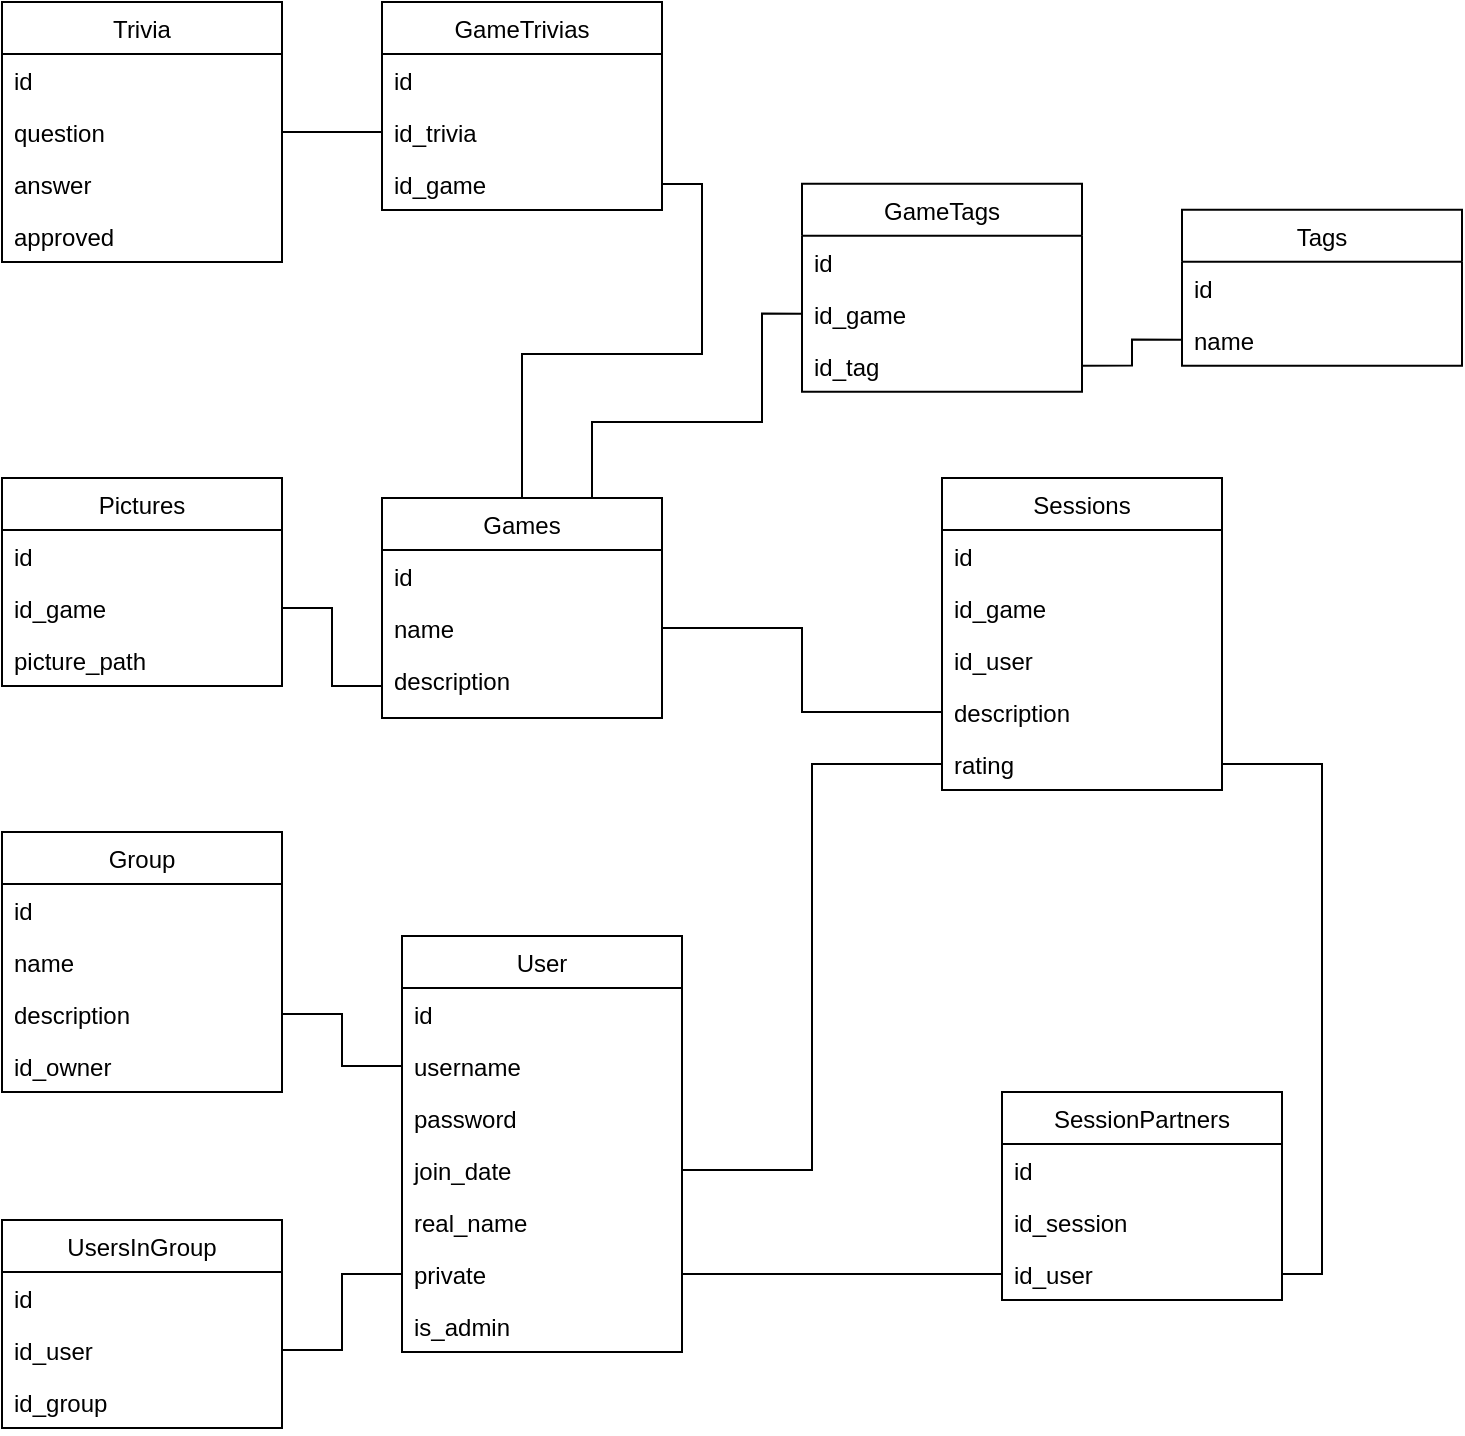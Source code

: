 <mxfile version="10.6.3" type="device"><diagram id="TMT-aPfms8g9wsVuKyj1" name="Page-1"><mxGraphModel dx="1640" dy="853" grid="1" gridSize="10" guides="1" tooltips="1" connect="1" arrows="1" fold="1" page="1" pageScale="1" pageWidth="1654" pageHeight="2336" math="0" shadow="0"><root><mxCell id="0"/><mxCell id="1" parent="0"/><mxCell id="6JPzo0wMeG1oq1OTEVI2-208" style="edgeStyle=orthogonalEdgeStyle;rounded=0;orthogonalLoop=1;jettySize=auto;html=1;exitX=0.5;exitY=0;exitDx=0;exitDy=0;entryX=1;entryY=0.5;entryDx=0;entryDy=0;endArrow=none;endFill=0;" edge="1" parent="1" source="6JPzo0wMeG1oq1OTEVI2-122" target="6JPzo0wMeG1oq1OTEVI2-176"><mxGeometry relative="1" as="geometry"/></mxCell><mxCell id="6JPzo0wMeG1oq1OTEVI2-122" value="Games" style="swimlane;fontStyle=0;childLayout=stackLayout;horizontal=1;startSize=26;fillColor=none;horizontalStack=0;resizeParent=1;resizeParentMax=0;resizeLast=0;collapsible=1;marginBottom=0;" vertex="1" parent="1"><mxGeometry x="350" y="268" width="140" height="110" as="geometry"/></mxCell><mxCell id="6JPzo0wMeG1oq1OTEVI2-123" value="id" style="text;strokeColor=none;fillColor=none;align=left;verticalAlign=top;spacingLeft=4;spacingRight=4;overflow=hidden;rotatable=0;points=[[0,0.5],[1,0.5]];portConstraint=eastwest;" vertex="1" parent="6JPzo0wMeG1oq1OTEVI2-122"><mxGeometry y="26" width="140" height="26" as="geometry"/></mxCell><mxCell id="6JPzo0wMeG1oq1OTEVI2-124" value="name" style="text;strokeColor=none;fillColor=none;align=left;verticalAlign=top;spacingLeft=4;spacingRight=4;overflow=hidden;rotatable=0;points=[[0,0.5],[1,0.5]];portConstraint=eastwest;" vertex="1" parent="6JPzo0wMeG1oq1OTEVI2-122"><mxGeometry y="52" width="140" height="26" as="geometry"/></mxCell><mxCell id="6JPzo0wMeG1oq1OTEVI2-125" value="description&#10;&#10;" style="text;strokeColor=none;fillColor=none;align=left;verticalAlign=top;spacingLeft=4;spacingRight=4;overflow=hidden;rotatable=0;points=[[0,0.5],[1,0.5]];portConstraint=eastwest;" vertex="1" parent="6JPzo0wMeG1oq1OTEVI2-122"><mxGeometry y="78" width="140" height="32" as="geometry"/></mxCell><mxCell id="6JPzo0wMeG1oq1OTEVI2-126" value="Pictures" style="swimlane;fontStyle=0;childLayout=stackLayout;horizontal=1;startSize=26;fillColor=none;horizontalStack=0;resizeParent=1;resizeParentMax=0;resizeLast=0;collapsible=1;marginBottom=0;" vertex="1" parent="1"><mxGeometry x="160" y="258" width="140" height="104" as="geometry"/></mxCell><mxCell id="6JPzo0wMeG1oq1OTEVI2-129" value="id" style="text;strokeColor=none;fillColor=none;align=left;verticalAlign=top;spacingLeft=4;spacingRight=4;overflow=hidden;rotatable=0;points=[[0,0.5],[1,0.5]];portConstraint=eastwest;" vertex="1" parent="6JPzo0wMeG1oq1OTEVI2-126"><mxGeometry y="26" width="140" height="26" as="geometry"/></mxCell><mxCell id="6JPzo0wMeG1oq1OTEVI2-127" value="id_game" style="text;strokeColor=none;fillColor=none;align=left;verticalAlign=top;spacingLeft=4;spacingRight=4;overflow=hidden;rotatable=0;points=[[0,0.5],[1,0.5]];portConstraint=eastwest;" vertex="1" parent="6JPzo0wMeG1oq1OTEVI2-126"><mxGeometry y="52" width="140" height="26" as="geometry"/></mxCell><mxCell id="6JPzo0wMeG1oq1OTEVI2-128" value="picture_path" style="text;strokeColor=none;fillColor=none;align=left;verticalAlign=top;spacingLeft=4;spacingRight=4;overflow=hidden;rotatable=0;points=[[0,0.5],[1,0.5]];portConstraint=eastwest;" vertex="1" parent="6JPzo0wMeG1oq1OTEVI2-126"><mxGeometry y="78" width="140" height="26" as="geometry"/></mxCell><mxCell id="6JPzo0wMeG1oq1OTEVI2-130" value="GameTags" style="swimlane;fontStyle=0;childLayout=stackLayout;horizontal=1;startSize=26;fillColor=none;horizontalStack=0;resizeParent=1;resizeParentMax=0;resizeLast=0;collapsible=1;marginBottom=0;" vertex="1" parent="1"><mxGeometry x="560" y="110.833" width="140" height="104" as="geometry"/></mxCell><mxCell id="6JPzo0wMeG1oq1OTEVI2-131" value="id" style="text;strokeColor=none;fillColor=none;align=left;verticalAlign=top;spacingLeft=4;spacingRight=4;overflow=hidden;rotatable=0;points=[[0,0.5],[1,0.5]];portConstraint=eastwest;" vertex="1" parent="6JPzo0wMeG1oq1OTEVI2-130"><mxGeometry y="26" width="140" height="26" as="geometry"/></mxCell><mxCell id="6JPzo0wMeG1oq1OTEVI2-132" value="id_game" style="text;strokeColor=none;fillColor=none;align=left;verticalAlign=top;spacingLeft=4;spacingRight=4;overflow=hidden;rotatable=0;points=[[0,0.5],[1,0.5]];portConstraint=eastwest;" vertex="1" parent="6JPzo0wMeG1oq1OTEVI2-130"><mxGeometry y="52" width="140" height="26" as="geometry"/></mxCell><mxCell id="6JPzo0wMeG1oq1OTEVI2-133" value="id_tag" style="text;strokeColor=none;fillColor=none;align=left;verticalAlign=top;spacingLeft=4;spacingRight=4;overflow=hidden;rotatable=0;points=[[0,0.5],[1,0.5]];portConstraint=eastwest;" vertex="1" parent="6JPzo0wMeG1oq1OTEVI2-130"><mxGeometry y="78" width="140" height="26" as="geometry"/></mxCell><mxCell id="6JPzo0wMeG1oq1OTEVI2-134" value="Tags" style="swimlane;fontStyle=0;childLayout=stackLayout;horizontal=1;startSize=26;fillColor=none;horizontalStack=0;resizeParent=1;resizeParentMax=0;resizeLast=0;collapsible=1;marginBottom=0;" vertex="1" parent="1"><mxGeometry x="750" y="123.833" width="140" height="78" as="geometry"/></mxCell><mxCell id="6JPzo0wMeG1oq1OTEVI2-135" value="id" style="text;strokeColor=none;fillColor=none;align=left;verticalAlign=top;spacingLeft=4;spacingRight=4;overflow=hidden;rotatable=0;points=[[0,0.5],[1,0.5]];portConstraint=eastwest;" vertex="1" parent="6JPzo0wMeG1oq1OTEVI2-134"><mxGeometry y="26" width="140" height="26" as="geometry"/></mxCell><mxCell id="6JPzo0wMeG1oq1OTEVI2-136" value="name" style="text;strokeColor=none;fillColor=none;align=left;verticalAlign=top;spacingLeft=4;spacingRight=4;overflow=hidden;rotatable=0;points=[[0,0.5],[1,0.5]];portConstraint=eastwest;" vertex="1" parent="6JPzo0wMeG1oq1OTEVI2-134"><mxGeometry y="52" width="140" height="26" as="geometry"/></mxCell><mxCell id="6JPzo0wMeG1oq1OTEVI2-138" value="User" style="swimlane;fontStyle=0;childLayout=stackLayout;horizontal=1;startSize=26;fillColor=none;horizontalStack=0;resizeParent=1;resizeParentMax=0;resizeLast=0;collapsible=1;marginBottom=0;" vertex="1" parent="1"><mxGeometry x="360" y="487" width="140" height="208" as="geometry"><mxRectangle x="260" y="300" width="60" height="26" as="alternateBounds"/></mxGeometry></mxCell><mxCell id="6JPzo0wMeG1oq1OTEVI2-139" value="id" style="text;strokeColor=none;fillColor=none;align=left;verticalAlign=top;spacingLeft=4;spacingRight=4;overflow=hidden;rotatable=0;points=[[0,0.5],[1,0.5]];portConstraint=eastwest;" vertex="1" parent="6JPzo0wMeG1oq1OTEVI2-138"><mxGeometry y="26" width="140" height="26" as="geometry"/></mxCell><mxCell id="6JPzo0wMeG1oq1OTEVI2-140" value="username" style="text;strokeColor=none;fillColor=none;align=left;verticalAlign=top;spacingLeft=4;spacingRight=4;overflow=hidden;rotatable=0;points=[[0,0.5],[1,0.5]];portConstraint=eastwest;" vertex="1" parent="6JPzo0wMeG1oq1OTEVI2-138"><mxGeometry y="52" width="140" height="26" as="geometry"/></mxCell><mxCell id="6JPzo0wMeG1oq1OTEVI2-143" value="password&#10;" style="text;strokeColor=none;fillColor=none;align=left;verticalAlign=top;spacingLeft=4;spacingRight=4;overflow=hidden;rotatable=0;points=[[0,0.5],[1,0.5]];portConstraint=eastwest;" vertex="1" parent="6JPzo0wMeG1oq1OTEVI2-138"><mxGeometry y="78" width="140" height="26" as="geometry"/></mxCell><mxCell id="6JPzo0wMeG1oq1OTEVI2-145" value="join_date&#10;" style="text;strokeColor=none;fillColor=none;align=left;verticalAlign=top;spacingLeft=4;spacingRight=4;overflow=hidden;rotatable=0;points=[[0,0.5],[1,0.5]];portConstraint=eastwest;" vertex="1" parent="6JPzo0wMeG1oq1OTEVI2-138"><mxGeometry y="104" width="140" height="26" as="geometry"/></mxCell><mxCell id="6JPzo0wMeG1oq1OTEVI2-146" value="real_name&#10;&#10;" style="text;strokeColor=none;fillColor=none;align=left;verticalAlign=top;spacingLeft=4;spacingRight=4;overflow=hidden;rotatable=0;points=[[0,0.5],[1,0.5]];portConstraint=eastwest;" vertex="1" parent="6JPzo0wMeG1oq1OTEVI2-138"><mxGeometry y="130" width="140" height="26" as="geometry"/></mxCell><mxCell id="6JPzo0wMeG1oq1OTEVI2-171" value="private&#10;" style="text;strokeColor=none;fillColor=none;align=left;verticalAlign=top;spacingLeft=4;spacingRight=4;overflow=hidden;rotatable=0;points=[[0,0.5],[1,0.5]];portConstraint=eastwest;" vertex="1" parent="6JPzo0wMeG1oq1OTEVI2-138"><mxGeometry y="156" width="140" height="26" as="geometry"/></mxCell><mxCell id="6JPzo0wMeG1oq1OTEVI2-144" value="is_admin&#10;" style="text;strokeColor=none;fillColor=none;align=left;verticalAlign=top;spacingLeft=4;spacingRight=4;overflow=hidden;rotatable=0;points=[[0,0.5],[1,0.5]];portConstraint=eastwest;" vertex="1" parent="6JPzo0wMeG1oq1OTEVI2-138"><mxGeometry y="182" width="140" height="26" as="geometry"/></mxCell><mxCell id="6JPzo0wMeG1oq1OTEVI2-147" value="Group" style="swimlane;fontStyle=0;childLayout=stackLayout;horizontal=1;startSize=26;fillColor=none;horizontalStack=0;resizeParent=1;resizeParentMax=0;resizeLast=0;collapsible=1;marginBottom=0;" vertex="1" parent="1"><mxGeometry x="160" y="435" width="140" height="130" as="geometry"/></mxCell><mxCell id="6JPzo0wMeG1oq1OTEVI2-148" value="id" style="text;strokeColor=none;fillColor=none;align=left;verticalAlign=top;spacingLeft=4;spacingRight=4;overflow=hidden;rotatable=0;points=[[0,0.5],[1,0.5]];portConstraint=eastwest;" vertex="1" parent="6JPzo0wMeG1oq1OTEVI2-147"><mxGeometry y="26" width="140" height="26" as="geometry"/></mxCell><mxCell id="6JPzo0wMeG1oq1OTEVI2-149" value="name" style="text;strokeColor=none;fillColor=none;align=left;verticalAlign=top;spacingLeft=4;spacingRight=4;overflow=hidden;rotatable=0;points=[[0,0.5],[1,0.5]];portConstraint=eastwest;" vertex="1" parent="6JPzo0wMeG1oq1OTEVI2-147"><mxGeometry y="52" width="140" height="26" as="geometry"/></mxCell><mxCell id="6JPzo0wMeG1oq1OTEVI2-151" value="description" style="text;strokeColor=none;fillColor=none;align=left;verticalAlign=top;spacingLeft=4;spacingRight=4;overflow=hidden;rotatable=0;points=[[0,0.5],[1,0.5]];portConstraint=eastwest;" vertex="1" parent="6JPzo0wMeG1oq1OTEVI2-147"><mxGeometry y="78" width="140" height="26" as="geometry"/></mxCell><mxCell id="6JPzo0wMeG1oq1OTEVI2-150" value="id_owner" style="text;strokeColor=none;fillColor=none;align=left;verticalAlign=top;spacingLeft=4;spacingRight=4;overflow=hidden;rotatable=0;points=[[0,0.5],[1,0.5]];portConstraint=eastwest;" vertex="1" parent="6JPzo0wMeG1oq1OTEVI2-147"><mxGeometry y="104" width="140" height="26" as="geometry"/></mxCell><mxCell id="6JPzo0wMeG1oq1OTEVI2-152" value="UsersInGroup" style="swimlane;fontStyle=0;childLayout=stackLayout;horizontal=1;startSize=26;fillColor=none;horizontalStack=0;resizeParent=1;resizeParentMax=0;resizeLast=0;collapsible=1;marginBottom=0;" vertex="1" parent="1"><mxGeometry x="160" y="629" width="140" height="104" as="geometry"/></mxCell><mxCell id="6JPzo0wMeG1oq1OTEVI2-153" value="id" style="text;strokeColor=none;fillColor=none;align=left;verticalAlign=top;spacingLeft=4;spacingRight=4;overflow=hidden;rotatable=0;points=[[0,0.5],[1,0.5]];portConstraint=eastwest;" vertex="1" parent="6JPzo0wMeG1oq1OTEVI2-152"><mxGeometry y="26" width="140" height="26" as="geometry"/></mxCell><mxCell id="6JPzo0wMeG1oq1OTEVI2-154" value="id_user" style="text;strokeColor=none;fillColor=none;align=left;verticalAlign=top;spacingLeft=4;spacingRight=4;overflow=hidden;rotatable=0;points=[[0,0.5],[1,0.5]];portConstraint=eastwest;" vertex="1" parent="6JPzo0wMeG1oq1OTEVI2-152"><mxGeometry y="52" width="140" height="26" as="geometry"/></mxCell><mxCell id="6JPzo0wMeG1oq1OTEVI2-155" value="id_group" style="text;strokeColor=none;fillColor=none;align=left;verticalAlign=top;spacingLeft=4;spacingRight=4;overflow=hidden;rotatable=0;points=[[0,0.5],[1,0.5]];portConstraint=eastwest;" vertex="1" parent="6JPzo0wMeG1oq1OTEVI2-152"><mxGeometry y="78" width="140" height="26" as="geometry"/></mxCell><mxCell id="6JPzo0wMeG1oq1OTEVI2-156" value="Sessions" style="swimlane;fontStyle=0;childLayout=stackLayout;horizontal=1;startSize=26;fillColor=none;horizontalStack=0;resizeParent=1;resizeParentMax=0;resizeLast=0;collapsible=1;marginBottom=0;" vertex="1" parent="1"><mxGeometry x="630" y="258" width="140" height="156" as="geometry"/></mxCell><mxCell id="6JPzo0wMeG1oq1OTEVI2-157" value="id" style="text;strokeColor=none;fillColor=none;align=left;verticalAlign=top;spacingLeft=4;spacingRight=4;overflow=hidden;rotatable=0;points=[[0,0.5],[1,0.5]];portConstraint=eastwest;" vertex="1" parent="6JPzo0wMeG1oq1OTEVI2-156"><mxGeometry y="26" width="140" height="26" as="geometry"/></mxCell><mxCell id="6JPzo0wMeG1oq1OTEVI2-158" value="id_game" style="text;strokeColor=none;fillColor=none;align=left;verticalAlign=top;spacingLeft=4;spacingRight=4;overflow=hidden;rotatable=0;points=[[0,0.5],[1,0.5]];portConstraint=eastwest;" vertex="1" parent="6JPzo0wMeG1oq1OTEVI2-156"><mxGeometry y="52" width="140" height="26" as="geometry"/></mxCell><mxCell id="6JPzo0wMeG1oq1OTEVI2-160" value="id_user" style="text;strokeColor=none;fillColor=none;align=left;verticalAlign=top;spacingLeft=4;spacingRight=4;overflow=hidden;rotatable=0;points=[[0,0.5],[1,0.5]];portConstraint=eastwest;" vertex="1" parent="6JPzo0wMeG1oq1OTEVI2-156"><mxGeometry y="78" width="140" height="26" as="geometry"/></mxCell><mxCell id="6JPzo0wMeG1oq1OTEVI2-161" value="description" style="text;strokeColor=none;fillColor=none;align=left;verticalAlign=top;spacingLeft=4;spacingRight=4;overflow=hidden;rotatable=0;points=[[0,0.5],[1,0.5]];portConstraint=eastwest;" vertex="1" parent="6JPzo0wMeG1oq1OTEVI2-156"><mxGeometry y="104" width="140" height="26" as="geometry"/></mxCell><mxCell id="6JPzo0wMeG1oq1OTEVI2-162" value="rating" style="text;strokeColor=none;fillColor=none;align=left;verticalAlign=top;spacingLeft=4;spacingRight=4;overflow=hidden;rotatable=0;points=[[0,0.5],[1,0.5]];portConstraint=eastwest;" vertex="1" parent="6JPzo0wMeG1oq1OTEVI2-156"><mxGeometry y="130" width="140" height="26" as="geometry"/></mxCell><mxCell id="6JPzo0wMeG1oq1OTEVI2-163" value="SessionPartners" style="swimlane;fontStyle=0;childLayout=stackLayout;horizontal=1;startSize=26;fillColor=none;horizontalStack=0;resizeParent=1;resizeParentMax=0;resizeLast=0;collapsible=1;marginBottom=0;" vertex="1" parent="1"><mxGeometry x="660" y="565" width="140" height="104" as="geometry"/></mxCell><mxCell id="6JPzo0wMeG1oq1OTEVI2-164" value="id" style="text;strokeColor=none;fillColor=none;align=left;verticalAlign=top;spacingLeft=4;spacingRight=4;overflow=hidden;rotatable=0;points=[[0,0.5],[1,0.5]];portConstraint=eastwest;" vertex="1" parent="6JPzo0wMeG1oq1OTEVI2-163"><mxGeometry y="26" width="140" height="26" as="geometry"/></mxCell><mxCell id="6JPzo0wMeG1oq1OTEVI2-165" value="id_session" style="text;strokeColor=none;fillColor=none;align=left;verticalAlign=top;spacingLeft=4;spacingRight=4;overflow=hidden;rotatable=0;points=[[0,0.5],[1,0.5]];portConstraint=eastwest;" vertex="1" parent="6JPzo0wMeG1oq1OTEVI2-163"><mxGeometry y="52" width="140" height="26" as="geometry"/></mxCell><mxCell id="6JPzo0wMeG1oq1OTEVI2-166" value="id_user" style="text;strokeColor=none;fillColor=none;align=left;verticalAlign=top;spacingLeft=4;spacingRight=4;overflow=hidden;rotatable=0;points=[[0,0.5],[1,0.5]];portConstraint=eastwest;" vertex="1" parent="6JPzo0wMeG1oq1OTEVI2-163"><mxGeometry y="78" width="140" height="26" as="geometry"/></mxCell><mxCell id="6JPzo0wMeG1oq1OTEVI2-167" value="Trivia" style="swimlane;fontStyle=0;childLayout=stackLayout;horizontal=1;startSize=26;fillColor=none;horizontalStack=0;resizeParent=1;resizeParentMax=0;resizeLast=0;collapsible=1;marginBottom=0;" vertex="1" parent="1"><mxGeometry x="160" y="20" width="140" height="130" as="geometry"/></mxCell><mxCell id="6JPzo0wMeG1oq1OTEVI2-168" value="id" style="text;strokeColor=none;fillColor=none;align=left;verticalAlign=top;spacingLeft=4;spacingRight=4;overflow=hidden;rotatable=0;points=[[0,0.5],[1,0.5]];portConstraint=eastwest;" vertex="1" parent="6JPzo0wMeG1oq1OTEVI2-167"><mxGeometry y="26" width="140" height="26" as="geometry"/></mxCell><mxCell id="6JPzo0wMeG1oq1OTEVI2-169" value="question" style="text;strokeColor=none;fillColor=none;align=left;verticalAlign=top;spacingLeft=4;spacingRight=4;overflow=hidden;rotatable=0;points=[[0,0.5],[1,0.5]];portConstraint=eastwest;" vertex="1" parent="6JPzo0wMeG1oq1OTEVI2-167"><mxGeometry y="52" width="140" height="26" as="geometry"/></mxCell><mxCell id="6JPzo0wMeG1oq1OTEVI2-172" value="answer" style="text;strokeColor=none;fillColor=none;align=left;verticalAlign=top;spacingLeft=4;spacingRight=4;overflow=hidden;rotatable=0;points=[[0,0.5],[1,0.5]];portConstraint=eastwest;" vertex="1" parent="6JPzo0wMeG1oq1OTEVI2-167"><mxGeometry y="78" width="140" height="26" as="geometry"/></mxCell><mxCell id="6JPzo0wMeG1oq1OTEVI2-170" value="approved" style="text;strokeColor=none;fillColor=none;align=left;verticalAlign=top;spacingLeft=4;spacingRight=4;overflow=hidden;rotatable=0;points=[[0,0.5],[1,0.5]];portConstraint=eastwest;" vertex="1" parent="6JPzo0wMeG1oq1OTEVI2-167"><mxGeometry y="104" width="140" height="26" as="geometry"/></mxCell><mxCell id="6JPzo0wMeG1oq1OTEVI2-173" value="GameTrivias" style="swimlane;fontStyle=0;childLayout=stackLayout;horizontal=1;startSize=26;fillColor=none;horizontalStack=0;resizeParent=1;resizeParentMax=0;resizeLast=0;collapsible=1;marginBottom=0;" vertex="1" parent="1"><mxGeometry x="350" y="20" width="140" height="104" as="geometry"/></mxCell><mxCell id="6JPzo0wMeG1oq1OTEVI2-174" value="id" style="text;strokeColor=none;fillColor=none;align=left;verticalAlign=top;spacingLeft=4;spacingRight=4;overflow=hidden;rotatable=0;points=[[0,0.5],[1,0.5]];portConstraint=eastwest;" vertex="1" parent="6JPzo0wMeG1oq1OTEVI2-173"><mxGeometry y="26" width="140" height="26" as="geometry"/></mxCell><mxCell id="6JPzo0wMeG1oq1OTEVI2-175" value="id_trivia" style="text;strokeColor=none;fillColor=none;align=left;verticalAlign=top;spacingLeft=4;spacingRight=4;overflow=hidden;rotatable=0;points=[[0,0.5],[1,0.5]];portConstraint=eastwest;" vertex="1" parent="6JPzo0wMeG1oq1OTEVI2-173"><mxGeometry y="52" width="140" height="26" as="geometry"/></mxCell><mxCell id="6JPzo0wMeG1oq1OTEVI2-176" value="id_game" style="text;strokeColor=none;fillColor=none;align=left;verticalAlign=top;spacingLeft=4;spacingRight=4;overflow=hidden;rotatable=0;points=[[0,0.5],[1,0.5]];portConstraint=eastwest;" vertex="1" parent="6JPzo0wMeG1oq1OTEVI2-173"><mxGeometry y="78" width="140" height="26" as="geometry"/></mxCell><mxCell id="6JPzo0wMeG1oq1OTEVI2-197" style="edgeStyle=orthogonalEdgeStyle;rounded=0;orthogonalLoop=1;jettySize=auto;html=1;exitX=1;exitY=0.5;exitDx=0;exitDy=0;entryX=0;entryY=0.5;entryDx=0;entryDy=0;endArrow=none;endFill=0;" edge="1" parent="1" source="6JPzo0wMeG1oq1OTEVI2-124" target="6JPzo0wMeG1oq1OTEVI2-161"><mxGeometry relative="1" as="geometry"/></mxCell><mxCell id="6JPzo0wMeG1oq1OTEVI2-198" style="edgeStyle=orthogonalEdgeStyle;rounded=0;orthogonalLoop=1;jettySize=auto;html=1;exitX=1;exitY=0.5;exitDx=0;exitDy=0;entryX=0;entryY=0.5;entryDx=0;entryDy=0;endArrow=none;endFill=0;" edge="1" parent="1" source="6JPzo0wMeG1oq1OTEVI2-145" target="6JPzo0wMeG1oq1OTEVI2-162"><mxGeometry relative="1" as="geometry"/></mxCell><mxCell id="6JPzo0wMeG1oq1OTEVI2-199" style="edgeStyle=orthogonalEdgeStyle;rounded=0;orthogonalLoop=1;jettySize=auto;html=1;exitX=0;exitY=0.5;exitDx=0;exitDy=0;entryX=1;entryY=0.5;entryDx=0;entryDy=0;endArrow=none;endFill=0;" edge="1" parent="1" source="6JPzo0wMeG1oq1OTEVI2-140" target="6JPzo0wMeG1oq1OTEVI2-151"><mxGeometry relative="1" as="geometry"/></mxCell><mxCell id="6JPzo0wMeG1oq1OTEVI2-200" style="edgeStyle=orthogonalEdgeStyle;rounded=0;orthogonalLoop=1;jettySize=auto;html=1;exitX=0;exitY=0.5;exitDx=0;exitDy=0;entryX=1;entryY=0.5;entryDx=0;entryDy=0;endArrow=none;endFill=0;" edge="1" parent="1" source="6JPzo0wMeG1oq1OTEVI2-171" target="6JPzo0wMeG1oq1OTEVI2-154"><mxGeometry relative="1" as="geometry"/></mxCell><mxCell id="6JPzo0wMeG1oq1OTEVI2-204" style="edgeStyle=orthogonalEdgeStyle;rounded=0;orthogonalLoop=1;jettySize=auto;html=1;exitX=1;exitY=0.5;exitDx=0;exitDy=0;entryX=0;entryY=0.5;entryDx=0;entryDy=0;endArrow=none;endFill=0;" edge="1" parent="1" source="6JPzo0wMeG1oq1OTEVI2-171" target="6JPzo0wMeG1oq1OTEVI2-166"><mxGeometry relative="1" as="geometry"/></mxCell><mxCell id="6JPzo0wMeG1oq1OTEVI2-205" style="edgeStyle=orthogonalEdgeStyle;rounded=0;orthogonalLoop=1;jettySize=auto;html=1;exitX=1;exitY=0.5;exitDx=0;exitDy=0;entryX=1;entryY=0.5;entryDx=0;entryDy=0;endArrow=none;endFill=0;" edge="1" parent="1" source="6JPzo0wMeG1oq1OTEVI2-162" target="6JPzo0wMeG1oq1OTEVI2-166"><mxGeometry relative="1" as="geometry"/></mxCell><mxCell id="6JPzo0wMeG1oq1OTEVI2-206" style="edgeStyle=orthogonalEdgeStyle;rounded=0;orthogonalLoop=1;jettySize=auto;html=1;exitX=1;exitY=0.5;exitDx=0;exitDy=0;entryX=0;entryY=0.5;entryDx=0;entryDy=0;endArrow=none;endFill=0;" edge="1" parent="1" source="6JPzo0wMeG1oq1OTEVI2-169" target="6JPzo0wMeG1oq1OTEVI2-175"><mxGeometry relative="1" as="geometry"/></mxCell><mxCell id="6JPzo0wMeG1oq1OTEVI2-210" style="edgeStyle=orthogonalEdgeStyle;rounded=0;orthogonalLoop=1;jettySize=auto;html=1;exitX=1;exitY=0.5;exitDx=0;exitDy=0;entryX=0;entryY=0.5;entryDx=0;entryDy=0;endArrow=none;endFill=0;" edge="1" parent="1" source="6JPzo0wMeG1oq1OTEVI2-127" target="6JPzo0wMeG1oq1OTEVI2-125"><mxGeometry relative="1" as="geometry"/></mxCell><mxCell id="6JPzo0wMeG1oq1OTEVI2-212" style="edgeStyle=orthogonalEdgeStyle;rounded=0;orthogonalLoop=1;jettySize=auto;html=1;exitX=0;exitY=0.5;exitDx=0;exitDy=0;entryX=0.75;entryY=0;entryDx=0;entryDy=0;endArrow=none;endFill=0;" edge="1" parent="1" source="6JPzo0wMeG1oq1OTEVI2-132" target="6JPzo0wMeG1oq1OTEVI2-122"><mxGeometry relative="1" as="geometry"><Array as="points"><mxPoint x="540" y="176"/><mxPoint x="540" y="230"/><mxPoint x="455" y="230"/></Array></mxGeometry></mxCell><mxCell id="6JPzo0wMeG1oq1OTEVI2-213" style="edgeStyle=orthogonalEdgeStyle;rounded=0;orthogonalLoop=1;jettySize=auto;html=1;exitX=0;exitY=0.5;exitDx=0;exitDy=0;entryX=1;entryY=0.5;entryDx=0;entryDy=0;endArrow=none;endFill=0;" edge="1" parent="1" source="6JPzo0wMeG1oq1OTEVI2-136" target="6JPzo0wMeG1oq1OTEVI2-133"><mxGeometry relative="1" as="geometry"/></mxCell></root></mxGraphModel></diagram></mxfile>